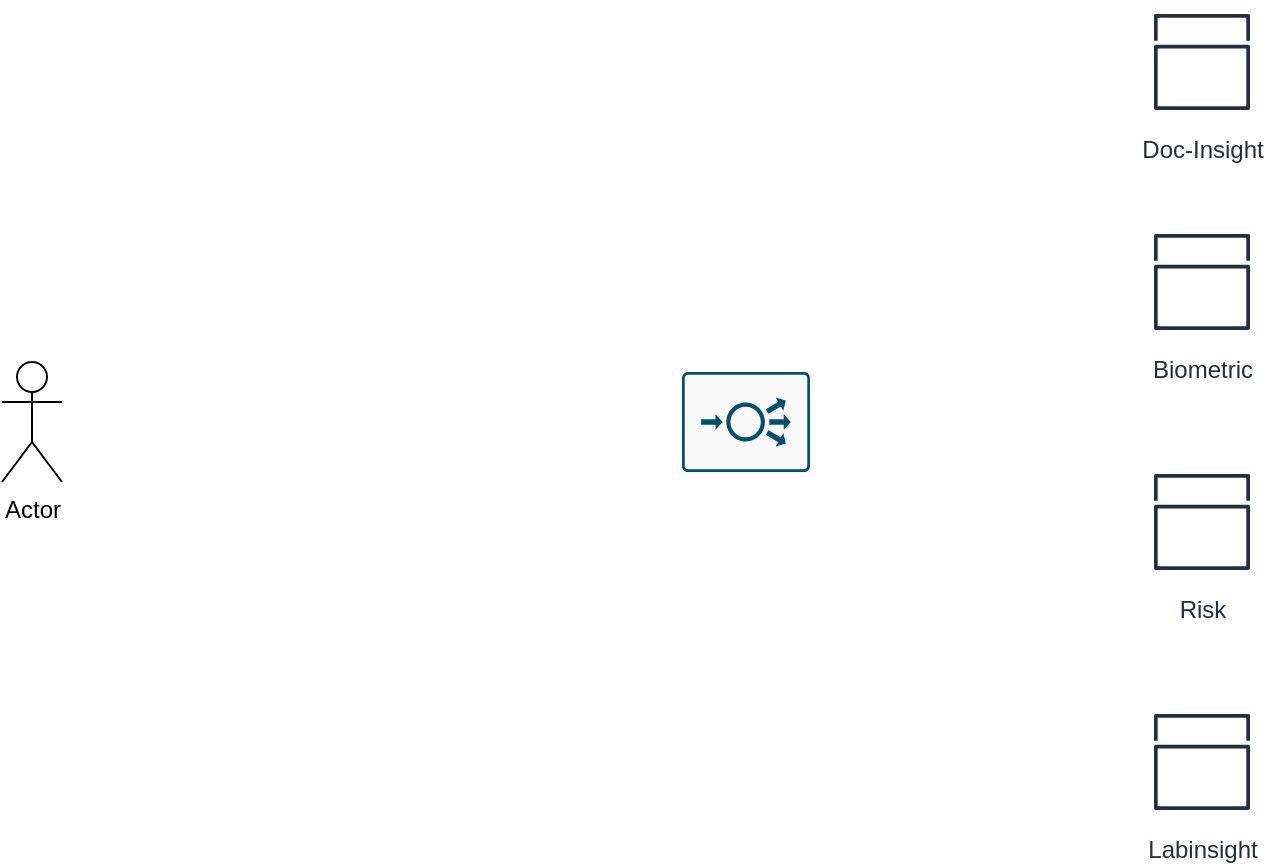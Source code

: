 <mxfile version="21.6.6" type="github">
  <diagram name="Page-1" id="K5KlrNgrCAhDl97TSb7u">
    <mxGraphModel dx="1434" dy="712" grid="1" gridSize="10" guides="1" tooltips="1" connect="1" arrows="1" fold="1" page="1" pageScale="1" pageWidth="850" pageHeight="1100" math="0" shadow="0">
      <root>
        <mxCell id="0" />
        <mxCell id="1" parent="0" />
        <mxCell id="ovpqaX4puR-fAntNsPrq-1" value="Actor" style="shape=umlActor;verticalLabelPosition=bottom;verticalAlign=top;html=1;outlineConnect=0;" vertex="1" parent="1">
          <mxGeometry x="40" y="330" width="30" height="60" as="geometry" />
        </mxCell>
        <mxCell id="ovpqaX4puR-fAntNsPrq-2" value="Doc-Insight" style="sketch=0;outlineConnect=0;fontColor=#232F3E;gradientColor=none;strokeColor=#232F3E;fillColor=#ffffff;dashed=0;verticalLabelPosition=bottom;verticalAlign=top;align=center;html=1;fontSize=12;fontStyle=0;aspect=fixed;shape=mxgraph.aws4.resourceIcon;resIcon=mxgraph.aws4.apps;" vertex="1" parent="1">
          <mxGeometry x="610" y="150" width="60" height="60" as="geometry" />
        </mxCell>
        <mxCell id="ovpqaX4puR-fAntNsPrq-3" value="&lt;div&gt;Biometric&lt;/div&gt;" style="sketch=0;outlineConnect=0;fontColor=#232F3E;gradientColor=none;strokeColor=#232F3E;fillColor=#ffffff;dashed=0;verticalLabelPosition=bottom;verticalAlign=top;align=center;html=1;fontSize=12;fontStyle=0;aspect=fixed;shape=mxgraph.aws4.resourceIcon;resIcon=mxgraph.aws4.apps;" vertex="1" parent="1">
          <mxGeometry x="610" y="260" width="60" height="60" as="geometry" />
        </mxCell>
        <mxCell id="ovpqaX4puR-fAntNsPrq-4" value="&lt;div&gt;Risk&lt;/div&gt;" style="sketch=0;outlineConnect=0;fontColor=#232F3E;gradientColor=none;strokeColor=#232F3E;fillColor=#ffffff;dashed=0;verticalLabelPosition=bottom;verticalAlign=top;align=center;html=1;fontSize=12;fontStyle=0;aspect=fixed;shape=mxgraph.aws4.resourceIcon;resIcon=mxgraph.aws4.apps;" vertex="1" parent="1">
          <mxGeometry x="610" y="380" width="60" height="60" as="geometry" />
        </mxCell>
        <mxCell id="ovpqaX4puR-fAntNsPrq-5" value="Labinsight" style="sketch=0;outlineConnect=0;fontColor=#232F3E;gradientColor=none;strokeColor=#232F3E;fillColor=#ffffff;dashed=0;verticalLabelPosition=bottom;verticalAlign=top;align=center;html=1;fontSize=12;fontStyle=0;aspect=fixed;shape=mxgraph.aws4.resourceIcon;resIcon=mxgraph.aws4.apps;" vertex="1" parent="1">
          <mxGeometry x="610" y="500" width="60" height="60" as="geometry" />
        </mxCell>
        <mxCell id="ovpqaX4puR-fAntNsPrq-6" value="" style="sketch=0;points=[[0.015,0.015,0],[0.985,0.015,0],[0.985,0.985,0],[0.015,0.985,0],[0.25,0,0],[0.5,0,0],[0.75,0,0],[1,0.25,0],[1,0.5,0],[1,0.75,0],[0.75,1,0],[0.5,1,0],[0.25,1,0],[0,0.75,0],[0,0.5,0],[0,0.25,0]];verticalLabelPosition=bottom;html=1;verticalAlign=top;aspect=fixed;align=center;pointerEvents=1;shape=mxgraph.cisco19.rect;prIcon=load_balancer;fillColor=#FAFAFA;strokeColor=#005073;" vertex="1" parent="1">
          <mxGeometry x="380" y="335" width="64" height="50" as="geometry" />
        </mxCell>
      </root>
    </mxGraphModel>
  </diagram>
</mxfile>
